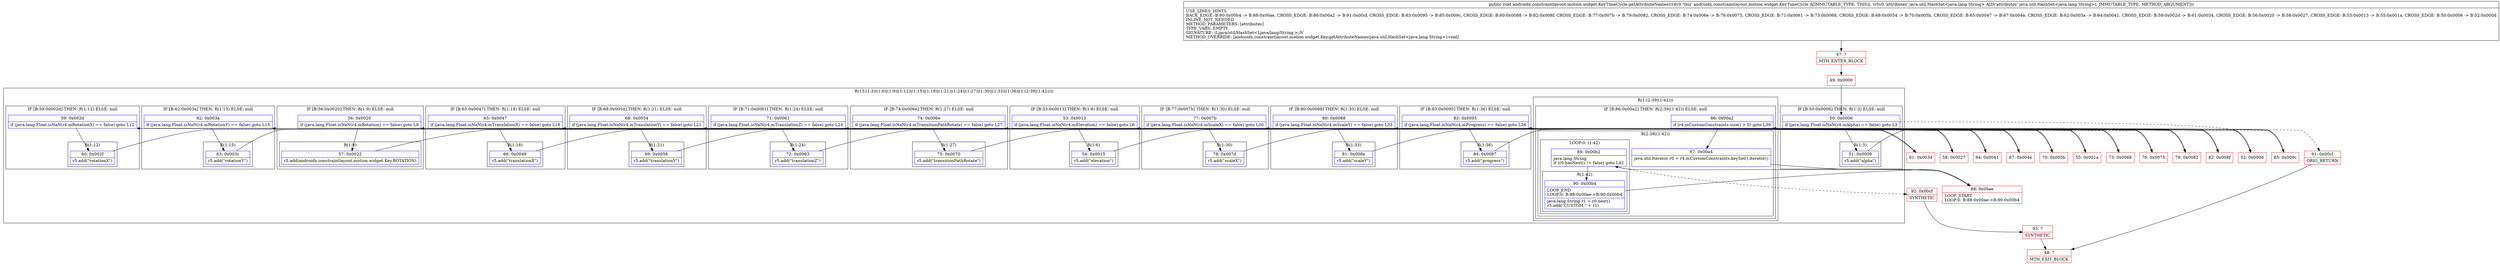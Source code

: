 digraph "CFG forandroidx.constraintlayout.motion.widget.KeyTimeCycle.getAttributeNames(Ljava\/util\/HashSet;)V" {
subgraph cluster_Region_206521572 {
label = "R(13:(1:3)|(1:6)|(1:9)|(1:12)|(1:15)|(1:18)|(1:21)|(1:24)|(1:27)|(1:30)|(1:33)|(1:36)|(1:(2:39|(1:42))))";
node [shape=record,color=blue];
subgraph cluster_IfRegion_1723035854 {
label = "IF [B:50:0x0006] THEN: R(1:3) ELSE: null";
node [shape=record,color=blue];
Node_50 [shape=record,label="{50\:\ 0x0006|if (java.lang.Float.isNaN(r4.mAlpha) == false) goto L3\l}"];
subgraph cluster_Region_185964121 {
label = "R(1:3)";
node [shape=record,color=blue];
Node_51 [shape=record,label="{51\:\ 0x0008|r5.add(\"alpha\")\l}"];
}
}
subgraph cluster_IfRegion_1040836529 {
label = "IF [B:53:0x0013] THEN: R(1:6) ELSE: null";
node [shape=record,color=blue];
Node_53 [shape=record,label="{53\:\ 0x0013|if (java.lang.Float.isNaN(r4.mElevation) == false) goto L6\l}"];
subgraph cluster_Region_1209531632 {
label = "R(1:6)";
node [shape=record,color=blue];
Node_54 [shape=record,label="{54\:\ 0x0015|r5.add(\"elevation\")\l}"];
}
}
subgraph cluster_IfRegion_895471676 {
label = "IF [B:56:0x0020] THEN: R(1:9) ELSE: null";
node [shape=record,color=blue];
Node_56 [shape=record,label="{56\:\ 0x0020|if (java.lang.Float.isNaN(r4.mRotation) == false) goto L9\l}"];
subgraph cluster_Region_308232080 {
label = "R(1:9)";
node [shape=record,color=blue];
Node_57 [shape=record,label="{57\:\ 0x0022|r5.add(androidx.constraintlayout.motion.widget.Key.ROTATION)\l}"];
}
}
subgraph cluster_IfRegion_1671063045 {
label = "IF [B:59:0x002d] THEN: R(1:12) ELSE: null";
node [shape=record,color=blue];
Node_59 [shape=record,label="{59\:\ 0x002d|if (java.lang.Float.isNaN(r4.mRotationX) == false) goto L12\l}"];
subgraph cluster_Region_337508090 {
label = "R(1:12)";
node [shape=record,color=blue];
Node_60 [shape=record,label="{60\:\ 0x002f|r5.add(\"rotationX\")\l}"];
}
}
subgraph cluster_IfRegion_1602751093 {
label = "IF [B:62:0x003a] THEN: R(1:15) ELSE: null";
node [shape=record,color=blue];
Node_62 [shape=record,label="{62\:\ 0x003a|if (java.lang.Float.isNaN(r4.mRotationY) == false) goto L15\l}"];
subgraph cluster_Region_885001643 {
label = "R(1:15)";
node [shape=record,color=blue];
Node_63 [shape=record,label="{63\:\ 0x003c|r5.add(\"rotationY\")\l}"];
}
}
subgraph cluster_IfRegion_73068408 {
label = "IF [B:65:0x0047] THEN: R(1:18) ELSE: null";
node [shape=record,color=blue];
Node_65 [shape=record,label="{65\:\ 0x0047|if (java.lang.Float.isNaN(r4.mTranslationX) == false) goto L18\l}"];
subgraph cluster_Region_2139841327 {
label = "R(1:18)";
node [shape=record,color=blue];
Node_66 [shape=record,label="{66\:\ 0x0049|r5.add(\"translationX\")\l}"];
}
}
subgraph cluster_IfRegion_1624184073 {
label = "IF [B:68:0x0054] THEN: R(1:21) ELSE: null";
node [shape=record,color=blue];
Node_68 [shape=record,label="{68\:\ 0x0054|if (java.lang.Float.isNaN(r4.mTranslationY) == false) goto L21\l}"];
subgraph cluster_Region_1414984174 {
label = "R(1:21)";
node [shape=record,color=blue];
Node_69 [shape=record,label="{69\:\ 0x0056|r5.add(\"translationY\")\l}"];
}
}
subgraph cluster_IfRegion_128247091 {
label = "IF [B:71:0x0061] THEN: R(1:24) ELSE: null";
node [shape=record,color=blue];
Node_71 [shape=record,label="{71\:\ 0x0061|if (java.lang.Float.isNaN(r4.mTranslationZ) == false) goto L24\l}"];
subgraph cluster_Region_588410099 {
label = "R(1:24)";
node [shape=record,color=blue];
Node_72 [shape=record,label="{72\:\ 0x0063|r5.add(\"translationZ\")\l}"];
}
}
subgraph cluster_IfRegion_1005408965 {
label = "IF [B:74:0x006e] THEN: R(1:27) ELSE: null";
node [shape=record,color=blue];
Node_74 [shape=record,label="{74\:\ 0x006e|if (java.lang.Float.isNaN(r4.mTransitionPathRotate) == false) goto L27\l}"];
subgraph cluster_Region_1482104279 {
label = "R(1:27)";
node [shape=record,color=blue];
Node_75 [shape=record,label="{75\:\ 0x0070|r5.add(\"transitionPathRotate\")\l}"];
}
}
subgraph cluster_IfRegion_2029713043 {
label = "IF [B:77:0x007b] THEN: R(1:30) ELSE: null";
node [shape=record,color=blue];
Node_77 [shape=record,label="{77\:\ 0x007b|if (java.lang.Float.isNaN(r4.mScaleX) == false) goto L30\l}"];
subgraph cluster_Region_1212115083 {
label = "R(1:30)";
node [shape=record,color=blue];
Node_78 [shape=record,label="{78\:\ 0x007d|r5.add(\"scaleX\")\l}"];
}
}
subgraph cluster_IfRegion_429219891 {
label = "IF [B:80:0x0088] THEN: R(1:33) ELSE: null";
node [shape=record,color=blue];
Node_80 [shape=record,label="{80\:\ 0x0088|if (java.lang.Float.isNaN(r4.mScaleY) == false) goto L33\l}"];
subgraph cluster_Region_2035052403 {
label = "R(1:33)";
node [shape=record,color=blue];
Node_81 [shape=record,label="{81\:\ 0x008a|r5.add(\"scaleY\")\l}"];
}
}
subgraph cluster_IfRegion_1445810343 {
label = "IF [B:83:0x0095] THEN: R(1:36) ELSE: null";
node [shape=record,color=blue];
Node_83 [shape=record,label="{83\:\ 0x0095|if (java.lang.Float.isNaN(r4.mProgress) == false) goto L36\l}"];
subgraph cluster_Region_1709507033 {
label = "R(1:36)";
node [shape=record,color=blue];
Node_84 [shape=record,label="{84\:\ 0x0097|r5.add(\"progress\")\l}"];
}
}
subgraph cluster_Region_1464033710 {
label = "R(1:(2:39|(1:42)))";
node [shape=record,color=blue];
subgraph cluster_IfRegion_1307487170 {
label = "IF [B:86:0x00a2] THEN: R(2:39|(1:42)) ELSE: null";
node [shape=record,color=blue];
Node_86 [shape=record,label="{86\:\ 0x00a2|if (r4.mCustomConstraints.size() \> 0) goto L39\l}"];
subgraph cluster_Region_1912238768 {
label = "R(2:39|(1:42))";
node [shape=record,color=blue];
Node_87 [shape=record,label="{87\:\ 0x00a4|java.util.Iterator r0 = r4.mCustomConstraints.keySet().iterator()\l\l}"];
subgraph cluster_LoopRegion_1012686495 {
label = "LOOP:0: (1:42)";
node [shape=record,color=blue];
Node_89 [shape=record,label="{89\:\ 0x00b2|java.lang.String \lif (r0.hasNext() != false) goto L42\l}"];
subgraph cluster_Region_1885210283 {
label = "R(1:42)";
node [shape=record,color=blue];
Node_90 [shape=record,label="{90\:\ 0x00b4|LOOP_END\lLOOP:0: B:88:0x00ae\-\>B:90:0x00b4\l|java.lang.String r1 = r0.next()\lr5.add(\"CUSTOM,\" + r1)\l}"];
}
}
}
}
}
}
Node_47 [shape=record,color=red,label="{47\:\ ?|MTH_ENTER_BLOCK\l}"];
Node_49 [shape=record,color=red,label="{49\:\ 0x0000}"];
Node_52 [shape=record,color=red,label="{52\:\ 0x000d}"];
Node_55 [shape=record,color=red,label="{55\:\ 0x001a}"];
Node_58 [shape=record,color=red,label="{58\:\ 0x0027}"];
Node_61 [shape=record,color=red,label="{61\:\ 0x0034}"];
Node_64 [shape=record,color=red,label="{64\:\ 0x0041}"];
Node_67 [shape=record,color=red,label="{67\:\ 0x004e}"];
Node_70 [shape=record,color=red,label="{70\:\ 0x005b}"];
Node_73 [shape=record,color=red,label="{73\:\ 0x0068}"];
Node_76 [shape=record,color=red,label="{76\:\ 0x0075}"];
Node_79 [shape=record,color=red,label="{79\:\ 0x0082}"];
Node_82 [shape=record,color=red,label="{82\:\ 0x008f}"];
Node_85 [shape=record,color=red,label="{85\:\ 0x009c}"];
Node_88 [shape=record,color=red,label="{88\:\ 0x00ae|LOOP_START\lLOOP:0: B:88:0x00ae\-\>B:90:0x00b4\l}"];
Node_92 [shape=record,color=red,label="{92\:\ 0x00cf|SYNTHETIC\l}"];
Node_93 [shape=record,color=red,label="{93\:\ ?|SYNTHETIC\l}"];
Node_48 [shape=record,color=red,label="{48\:\ ?|MTH_EXIT_BLOCK\l}"];
Node_91 [shape=record,color=red,label="{91\:\ 0x00cf|ORIG_RETURN\l}"];
MethodNode[shape=record,label="{public void androidx.constraintlayout.motion.widget.KeyTimeCycle.getAttributeNames((r4v0 'this' androidx.constraintlayout.motion.widget.KeyTimeCycle A[IMMUTABLE_TYPE, THIS]), (r5v0 'attributes' java.util.HashSet\<java.lang.String\> A[D('attributes' java.util.HashSet\<java.lang.String\>), IMMUTABLE_TYPE, METHOD_ARGUMENT]))  | USE_LINES_HINTS\lBACK_EDGE: B:90:0x00b4 \-\> B:88:0x00ae, CROSS_EDGE: B:86:0x00a2 \-\> B:91:0x00cf, CROSS_EDGE: B:83:0x0095 \-\> B:85:0x009c, CROSS_EDGE: B:80:0x0088 \-\> B:82:0x008f, CROSS_EDGE: B:77:0x007b \-\> B:79:0x0082, CROSS_EDGE: B:74:0x006e \-\> B:76:0x0075, CROSS_EDGE: B:71:0x0061 \-\> B:73:0x0068, CROSS_EDGE: B:68:0x0054 \-\> B:70:0x005b, CROSS_EDGE: B:65:0x0047 \-\> B:67:0x004e, CROSS_EDGE: B:62:0x003a \-\> B:64:0x0041, CROSS_EDGE: B:59:0x002d \-\> B:61:0x0034, CROSS_EDGE: B:56:0x0020 \-\> B:58:0x0027, CROSS_EDGE: B:53:0x0013 \-\> B:55:0x001a, CROSS_EDGE: B:50:0x0006 \-\> B:52:0x000d\lINLINE_NOT_NEEDED\lMETHOD_PARAMETERS: [attributes]\lTYPE_VARS: EMPTY\lSIGNATURE: (Ljava\/util\/HashSet\<Ljava\/lang\/String;\>;)V\lMETHOD_OVERRIDE: [androidx.constraintlayout.motion.widget.Key.getAttributeNames(java.util.HashSet\<java.lang.String\>):void]\l}"];
MethodNode -> Node_47;Node_50 -> Node_51;
Node_50 -> Node_52[style=dashed];
Node_51 -> Node_52;
Node_53 -> Node_54;
Node_53 -> Node_55[style=dashed];
Node_54 -> Node_55;
Node_56 -> Node_57;
Node_56 -> Node_58[style=dashed];
Node_57 -> Node_58;
Node_59 -> Node_60;
Node_59 -> Node_61[style=dashed];
Node_60 -> Node_61;
Node_62 -> Node_63;
Node_62 -> Node_64[style=dashed];
Node_63 -> Node_64;
Node_65 -> Node_66;
Node_65 -> Node_67[style=dashed];
Node_66 -> Node_67;
Node_68 -> Node_69;
Node_68 -> Node_70[style=dashed];
Node_69 -> Node_70;
Node_71 -> Node_72;
Node_71 -> Node_73[style=dashed];
Node_72 -> Node_73;
Node_74 -> Node_75;
Node_74 -> Node_76[style=dashed];
Node_75 -> Node_76;
Node_77 -> Node_78;
Node_77 -> Node_79[style=dashed];
Node_78 -> Node_79;
Node_80 -> Node_81;
Node_80 -> Node_82[style=dashed];
Node_81 -> Node_82;
Node_83 -> Node_84;
Node_83 -> Node_85[style=dashed];
Node_84 -> Node_85;
Node_86 -> Node_87;
Node_86 -> Node_91[style=dashed];
Node_87 -> Node_88;
Node_89 -> Node_90;
Node_89 -> Node_92[style=dashed];
Node_90 -> Node_88;
Node_47 -> Node_49;
Node_49 -> Node_50;
Node_52 -> Node_53;
Node_55 -> Node_56;
Node_58 -> Node_59;
Node_61 -> Node_62;
Node_64 -> Node_65;
Node_67 -> Node_68;
Node_70 -> Node_71;
Node_73 -> Node_74;
Node_76 -> Node_77;
Node_79 -> Node_80;
Node_82 -> Node_83;
Node_85 -> Node_86;
Node_88 -> Node_89;
Node_92 -> Node_93;
Node_93 -> Node_48;
Node_91 -> Node_48;
}

